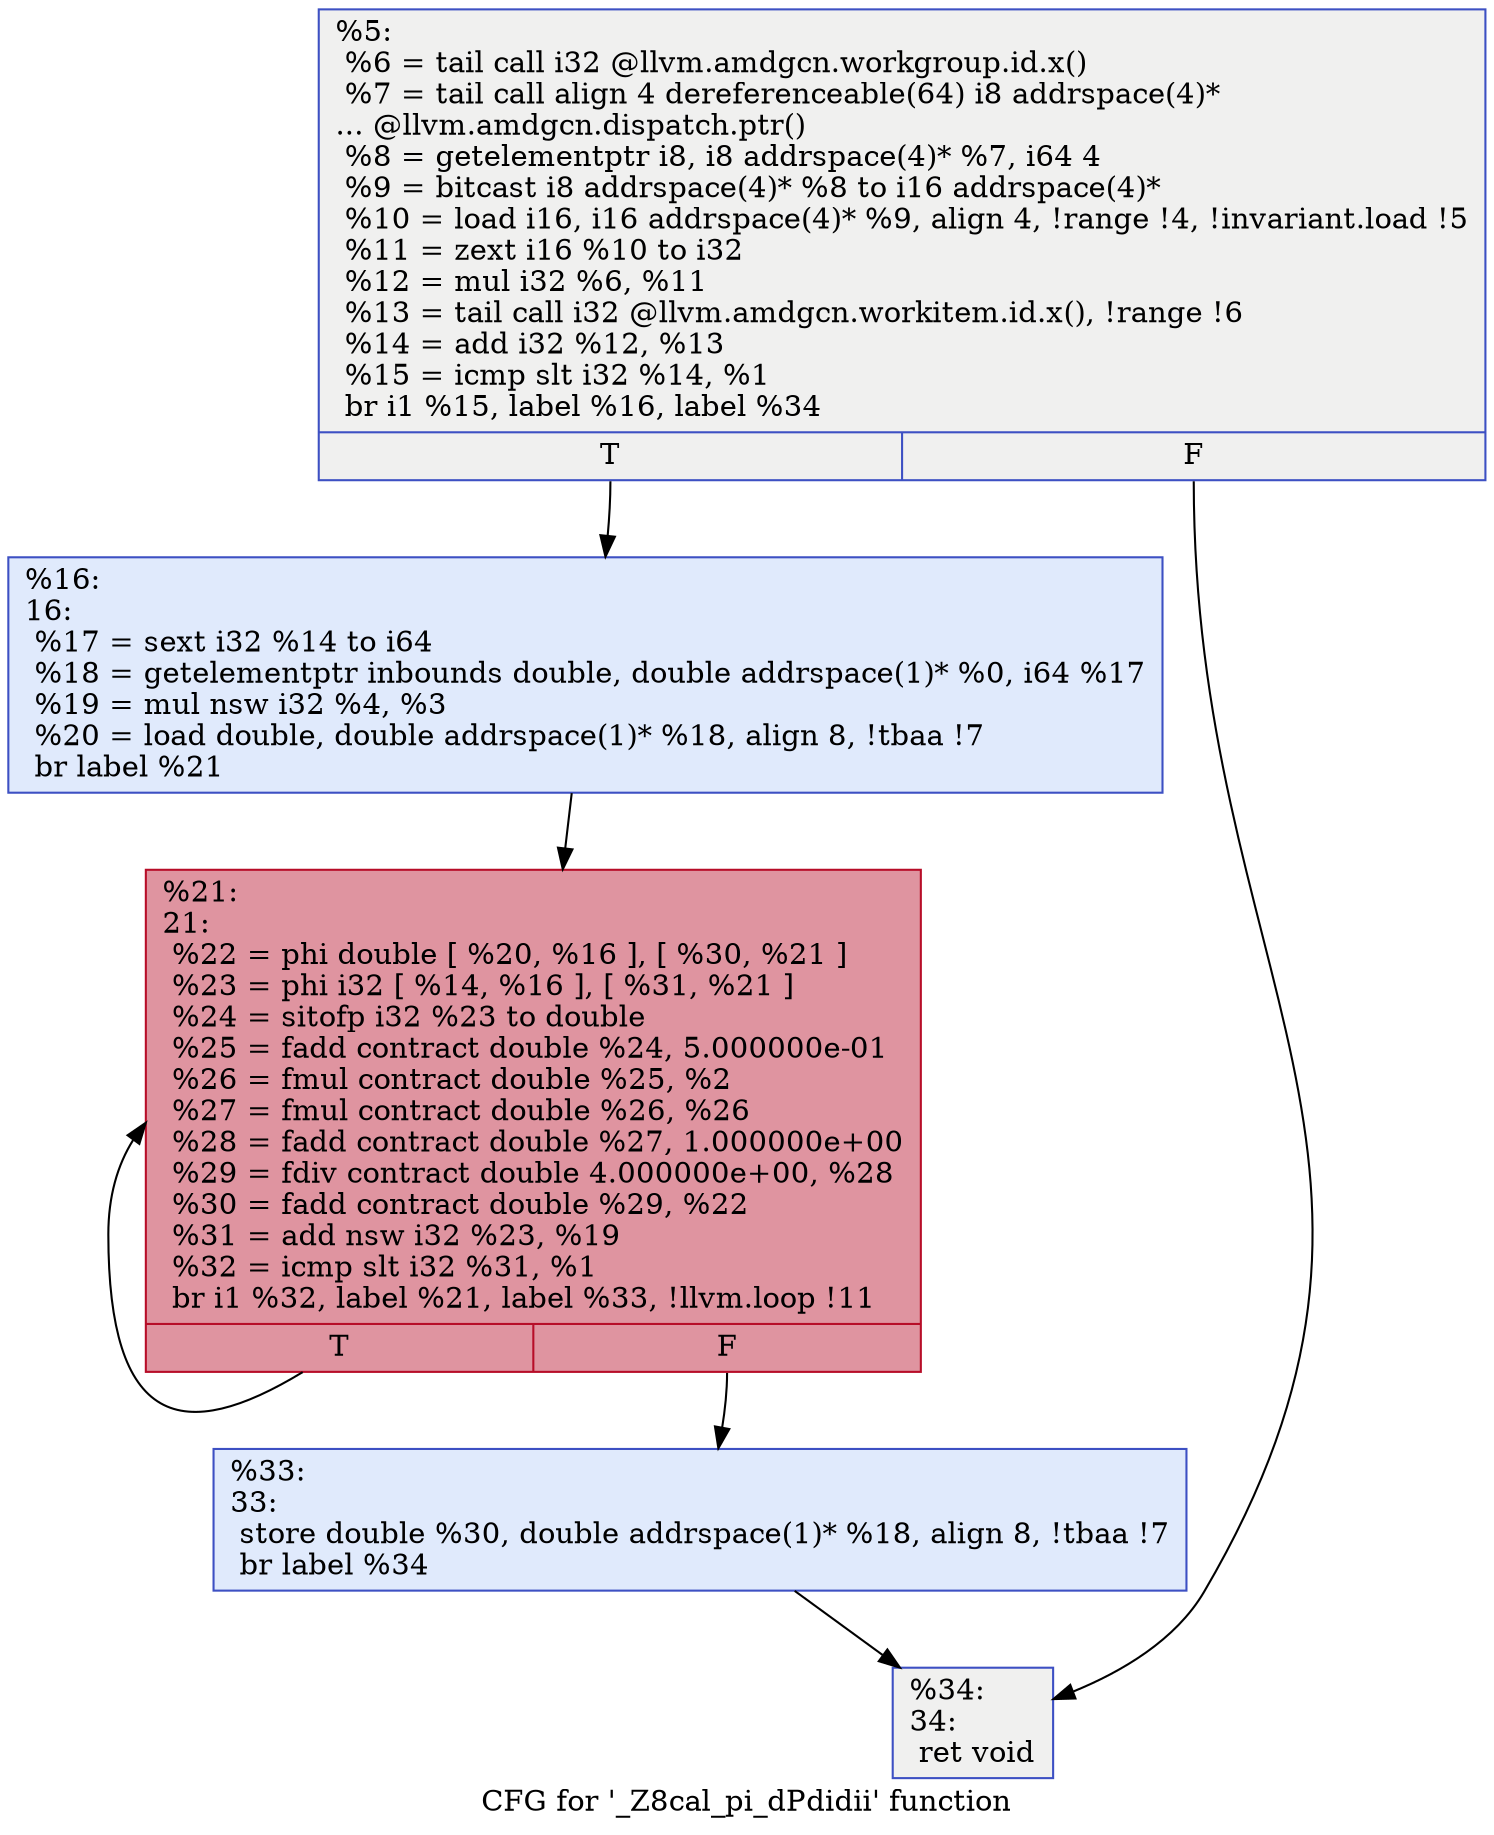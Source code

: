 digraph "CFG for '_Z8cal_pi_dPdidii' function" {
	label="CFG for '_Z8cal_pi_dPdidii' function";

	Node0x4bc1290 [shape=record,color="#3d50c3ff", style=filled, fillcolor="#dedcdb70",label="{%5:\l  %6 = tail call i32 @llvm.amdgcn.workgroup.id.x()\l  %7 = tail call align 4 dereferenceable(64) i8 addrspace(4)*\l... @llvm.amdgcn.dispatch.ptr()\l  %8 = getelementptr i8, i8 addrspace(4)* %7, i64 4\l  %9 = bitcast i8 addrspace(4)* %8 to i16 addrspace(4)*\l  %10 = load i16, i16 addrspace(4)* %9, align 4, !range !4, !invariant.load !5\l  %11 = zext i16 %10 to i32\l  %12 = mul i32 %6, %11\l  %13 = tail call i32 @llvm.amdgcn.workitem.id.x(), !range !6\l  %14 = add i32 %12, %13\l  %15 = icmp slt i32 %14, %1\l  br i1 %15, label %16, label %34\l|{<s0>T|<s1>F}}"];
	Node0x4bc1290:s0 -> Node0x4bc3120;
	Node0x4bc1290:s1 -> Node0x4bc31b0;
	Node0x4bc3120 [shape=record,color="#3d50c3ff", style=filled, fillcolor="#b9d0f970",label="{%16:\l16:                                               \l  %17 = sext i32 %14 to i64\l  %18 = getelementptr inbounds double, double addrspace(1)* %0, i64 %17\l  %19 = mul nsw i32 %4, %3\l  %20 = load double, double addrspace(1)* %18, align 8, !tbaa !7\l  br label %21\l}"];
	Node0x4bc3120 -> Node0x4bc36a0;
	Node0x4bc36a0 [shape=record,color="#b70d28ff", style=filled, fillcolor="#b70d2870",label="{%21:\l21:                                               \l  %22 = phi double [ %20, %16 ], [ %30, %21 ]\l  %23 = phi i32 [ %14, %16 ], [ %31, %21 ]\l  %24 = sitofp i32 %23 to double\l  %25 = fadd contract double %24, 5.000000e-01\l  %26 = fmul contract double %25, %2\l  %27 = fmul contract double %26, %26\l  %28 = fadd contract double %27, 1.000000e+00\l  %29 = fdiv contract double 4.000000e+00, %28\l  %30 = fadd contract double %29, %22\l  %31 = add nsw i32 %23, %19\l  %32 = icmp slt i32 %31, %1\l  br i1 %32, label %21, label %33, !llvm.loop !11\l|{<s0>T|<s1>F}}"];
	Node0x4bc36a0:s0 -> Node0x4bc36a0;
	Node0x4bc36a0:s1 -> Node0x4bc32f0;
	Node0x4bc32f0 [shape=record,color="#3d50c3ff", style=filled, fillcolor="#b9d0f970",label="{%33:\l33:                                               \l  store double %30, double addrspace(1)* %18, align 8, !tbaa !7\l  br label %34\l}"];
	Node0x4bc32f0 -> Node0x4bc31b0;
	Node0x4bc31b0 [shape=record,color="#3d50c3ff", style=filled, fillcolor="#dedcdb70",label="{%34:\l34:                                               \l  ret void\l}"];
}
